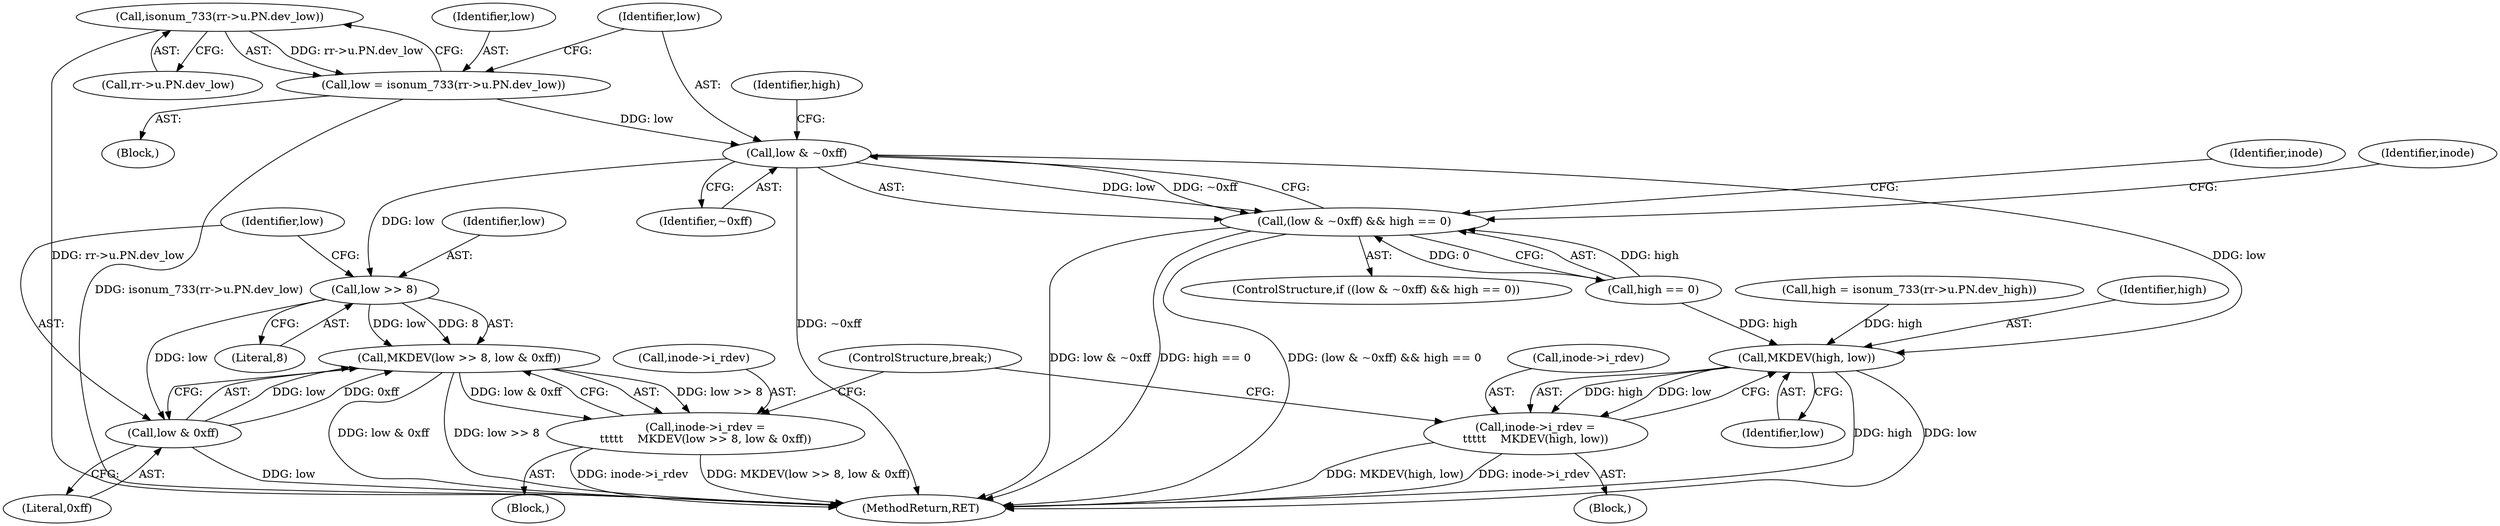 digraph "0_linux_410dd3cf4c9b36f27ed4542ee18b1af5e68645a4_2@pointer" {
"1000393" [label="(Call,isonum_733(rr->u.PN.dev_low))"];
"1000391" [label="(Call,low = isonum_733(rr->u.PN.dev_low))"];
"1000403" [label="(Call,low & ~0xff)"];
"1000402" [label="(Call,(low & ~0xff) && high == 0)"];
"1000415" [label="(Call,low >> 8)"];
"1000414" [label="(Call,MKDEV(low >> 8, low & 0xff))"];
"1000410" [label="(Call,inode->i_rdev =\n\t\t\t\t\t    MKDEV(low >> 8, low & 0xff))"];
"1000418" [label="(Call,low & 0xff)"];
"1000427" [label="(Call,MKDEV(high, low))"];
"1000423" [label="(Call,inode->i_rdev =\n\t\t\t\t\t    MKDEV(high, low))"];
"1000423" [label="(Call,inode->i_rdev =\n\t\t\t\t\t    MKDEV(high, low))"];
"1000411" [label="(Call,inode->i_rdev)"];
"1000414" [label="(Call,MKDEV(low >> 8, low & 0xff))"];
"1000412" [label="(Identifier,inode)"];
"1000410" [label="(Call,inode->i_rdev =\n\t\t\t\t\t    MKDEV(low >> 8, low & 0xff))"];
"1000415" [label="(Call,low >> 8)"];
"1000393" [label="(Call,isonum_733(rr->u.PN.dev_low))"];
"1000404" [label="(Identifier,low)"];
"1000425" [label="(Identifier,inode)"];
"1000381" [label="(Call,high = isonum_733(rr->u.PN.dev_high))"];
"1000416" [label="(Identifier,low)"];
"1000422" [label="(Block,)"];
"1000378" [label="(Block,)"];
"1000427" [label="(Call,MKDEV(high, low))"];
"1000419" [label="(Identifier,low)"];
"1000982" [label="(MethodReturn,RET)"];
"1000403" [label="(Call,low & ~0xff)"];
"1000420" [label="(Literal,0xff)"];
"1000418" [label="(Call,low & 0xff)"];
"1000429" [label="(Identifier,low)"];
"1000409" [label="(Block,)"];
"1000405" [label="(Identifier,~0xff)"];
"1000407" [label="(Identifier,high)"];
"1000428" [label="(Identifier,high)"];
"1000406" [label="(Call,high == 0)"];
"1000417" [label="(Literal,8)"];
"1000394" [label="(Call,rr->u.PN.dev_low)"];
"1000430" [label="(ControlStructure,break;)"];
"1000392" [label="(Identifier,low)"];
"1000391" [label="(Call,low = isonum_733(rr->u.PN.dev_low))"];
"1000424" [label="(Call,inode->i_rdev)"];
"1000401" [label="(ControlStructure,if ((low & ~0xff) && high == 0))"];
"1000402" [label="(Call,(low & ~0xff) && high == 0)"];
"1000393" -> "1000391"  [label="AST: "];
"1000393" -> "1000394"  [label="CFG: "];
"1000394" -> "1000393"  [label="AST: "];
"1000391" -> "1000393"  [label="CFG: "];
"1000393" -> "1000982"  [label="DDG: rr->u.PN.dev_low"];
"1000393" -> "1000391"  [label="DDG: rr->u.PN.dev_low"];
"1000391" -> "1000378"  [label="AST: "];
"1000392" -> "1000391"  [label="AST: "];
"1000404" -> "1000391"  [label="CFG: "];
"1000391" -> "1000982"  [label="DDG: isonum_733(rr->u.PN.dev_low)"];
"1000391" -> "1000403"  [label="DDG: low"];
"1000403" -> "1000402"  [label="AST: "];
"1000403" -> "1000405"  [label="CFG: "];
"1000404" -> "1000403"  [label="AST: "];
"1000405" -> "1000403"  [label="AST: "];
"1000407" -> "1000403"  [label="CFG: "];
"1000402" -> "1000403"  [label="CFG: "];
"1000403" -> "1000982"  [label="DDG: ~0xff"];
"1000403" -> "1000402"  [label="DDG: low"];
"1000403" -> "1000402"  [label="DDG: ~0xff"];
"1000403" -> "1000415"  [label="DDG: low"];
"1000403" -> "1000427"  [label="DDG: low"];
"1000402" -> "1000401"  [label="AST: "];
"1000402" -> "1000406"  [label="CFG: "];
"1000406" -> "1000402"  [label="AST: "];
"1000412" -> "1000402"  [label="CFG: "];
"1000425" -> "1000402"  [label="CFG: "];
"1000402" -> "1000982"  [label="DDG: (low & ~0xff) && high == 0"];
"1000402" -> "1000982"  [label="DDG: low & ~0xff"];
"1000402" -> "1000982"  [label="DDG: high == 0"];
"1000406" -> "1000402"  [label="DDG: high"];
"1000406" -> "1000402"  [label="DDG: 0"];
"1000415" -> "1000414"  [label="AST: "];
"1000415" -> "1000417"  [label="CFG: "];
"1000416" -> "1000415"  [label="AST: "];
"1000417" -> "1000415"  [label="AST: "];
"1000419" -> "1000415"  [label="CFG: "];
"1000415" -> "1000414"  [label="DDG: low"];
"1000415" -> "1000414"  [label="DDG: 8"];
"1000415" -> "1000418"  [label="DDG: low"];
"1000414" -> "1000410"  [label="AST: "];
"1000414" -> "1000418"  [label="CFG: "];
"1000418" -> "1000414"  [label="AST: "];
"1000410" -> "1000414"  [label="CFG: "];
"1000414" -> "1000982"  [label="DDG: low & 0xff"];
"1000414" -> "1000982"  [label="DDG: low >> 8"];
"1000414" -> "1000410"  [label="DDG: low >> 8"];
"1000414" -> "1000410"  [label="DDG: low & 0xff"];
"1000418" -> "1000414"  [label="DDG: low"];
"1000418" -> "1000414"  [label="DDG: 0xff"];
"1000410" -> "1000409"  [label="AST: "];
"1000411" -> "1000410"  [label="AST: "];
"1000430" -> "1000410"  [label="CFG: "];
"1000410" -> "1000982"  [label="DDG: inode->i_rdev"];
"1000410" -> "1000982"  [label="DDG: MKDEV(low >> 8, low & 0xff)"];
"1000418" -> "1000420"  [label="CFG: "];
"1000419" -> "1000418"  [label="AST: "];
"1000420" -> "1000418"  [label="AST: "];
"1000418" -> "1000982"  [label="DDG: low"];
"1000427" -> "1000423"  [label="AST: "];
"1000427" -> "1000429"  [label="CFG: "];
"1000428" -> "1000427"  [label="AST: "];
"1000429" -> "1000427"  [label="AST: "];
"1000423" -> "1000427"  [label="CFG: "];
"1000427" -> "1000982"  [label="DDG: high"];
"1000427" -> "1000982"  [label="DDG: low"];
"1000427" -> "1000423"  [label="DDG: high"];
"1000427" -> "1000423"  [label="DDG: low"];
"1000406" -> "1000427"  [label="DDG: high"];
"1000381" -> "1000427"  [label="DDG: high"];
"1000423" -> "1000422"  [label="AST: "];
"1000424" -> "1000423"  [label="AST: "];
"1000430" -> "1000423"  [label="CFG: "];
"1000423" -> "1000982"  [label="DDG: MKDEV(high, low)"];
"1000423" -> "1000982"  [label="DDG: inode->i_rdev"];
}
